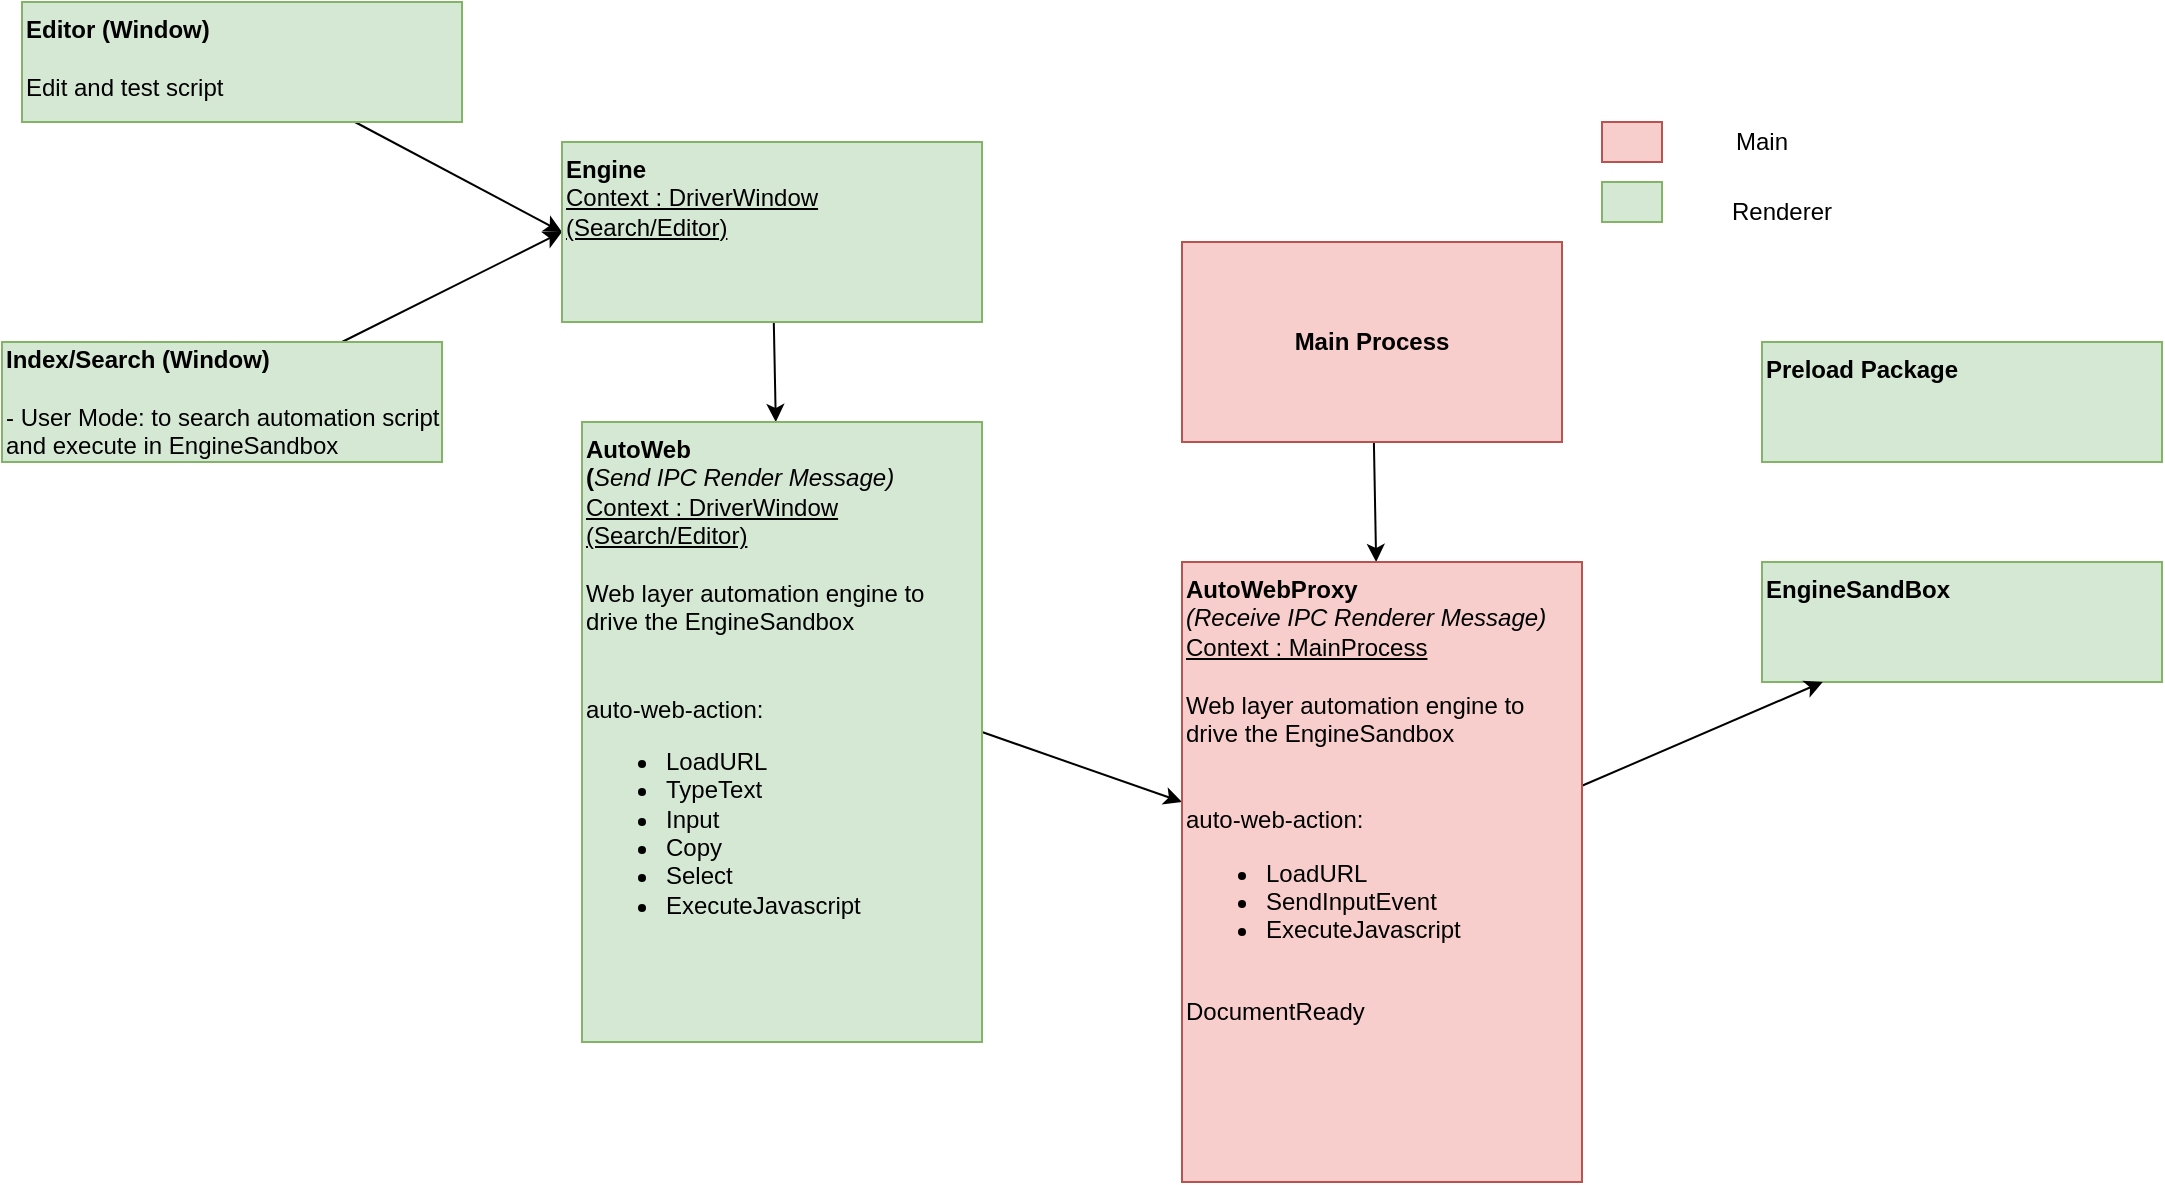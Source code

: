 <mxfile>
    <diagram id="iwP0CMKt3OZjgAK0C966" name="Page-1">
        <mxGraphModel dx="1215" dy="1365" grid="1" gridSize="10" guides="1" tooltips="1" connect="1" arrows="1" fold="1" page="1" pageScale="1" pageWidth="850" pageHeight="1100" math="0" shadow="0">
            <root>
                <mxCell id="0"/>
                <mxCell id="1" parent="0"/>
                <mxCell id="2" value="&lt;b&gt;EngineSandBox&amp;nbsp;&lt;/b&gt;" style="rounded=0;whiteSpace=wrap;html=1;fillColor=#d5e8d4;strokeColor=#82b366;verticalAlign=top;align=left;" parent="1" vertex="1">
                    <mxGeometry x="700" y="200" width="200" height="60" as="geometry"/>
                </mxCell>
                <mxCell id="16" style="edgeStyle=none;html=1;" parent="1" source="3" target="17" edge="1">
                    <mxGeometry relative="1" as="geometry"/>
                </mxCell>
                <mxCell id="3" value="Main Process" style="rounded=0;whiteSpace=wrap;html=1;fontStyle=1;fillColor=#f8cecc;strokeColor=#b85450;" parent="1" vertex="1">
                    <mxGeometry x="410" y="40" width="190" height="100" as="geometry"/>
                </mxCell>
                <mxCell id="11" style="edgeStyle=none;html=1;entryX=0;entryY=0.5;entryDx=0;entryDy=0;" parent="1" source="4" target="12" edge="1">
                    <mxGeometry relative="1" as="geometry">
                        <mxPoint x="230" y="20" as="targetPoint"/>
                    </mxGeometry>
                </mxCell>
                <mxCell id="4" value="&lt;b&gt;Index/Search (Window)&lt;/b&gt;&lt;br&gt;&lt;br&gt;- User Mode: to search automation script and execute in EngineSandbox" style="rounded=0;whiteSpace=wrap;html=1;fillColor=#d5e8d4;strokeColor=#82b366;align=left;" parent="1" vertex="1">
                    <mxGeometry x="-180" y="90" width="220" height="60" as="geometry"/>
                </mxCell>
                <mxCell id="5" value="" style="rounded=0;whiteSpace=wrap;html=1;fillColor=#f8cecc;strokeColor=#b85450;" parent="1" vertex="1">
                    <mxGeometry x="620" y="-20" width="30" height="20" as="geometry"/>
                </mxCell>
                <mxCell id="6" value="" style="rounded=0;whiteSpace=wrap;html=1;fillColor=#d5e8d4;strokeColor=#82b366;" parent="1" vertex="1">
                    <mxGeometry x="620" y="10" width="30" height="20" as="geometry"/>
                </mxCell>
                <mxCell id="7" value="Main" style="text;html=1;strokeColor=none;fillColor=none;align=center;verticalAlign=middle;whiteSpace=wrap;rounded=0;" parent="1" vertex="1">
                    <mxGeometry x="670" y="-25" width="60" height="30" as="geometry"/>
                </mxCell>
                <mxCell id="8" value="Renderer" style="text;html=1;strokeColor=none;fillColor=none;align=center;verticalAlign=middle;whiteSpace=wrap;rounded=0;" parent="1" vertex="1">
                    <mxGeometry x="680" y="10" width="60" height="30" as="geometry"/>
                </mxCell>
                <mxCell id="10" style="edgeStyle=none;html=1;entryX=0;entryY=0.5;entryDx=0;entryDy=0;" parent="1" source="9" target="12" edge="1">
                    <mxGeometry relative="1" as="geometry"/>
                </mxCell>
                <mxCell id="9" value="&lt;b&gt;Editor (Window)&lt;/b&gt;&lt;br&gt;&lt;br&gt;Edit and test script" style="rounded=0;whiteSpace=wrap;html=1;fillColor=#d5e8d4;strokeColor=#82b366;align=left;verticalAlign=top;" parent="1" vertex="1">
                    <mxGeometry x="-170" y="-80" width="220" height="60" as="geometry"/>
                </mxCell>
                <mxCell id="14" style="edgeStyle=none;html=1;" parent="1" source="12" target="13" edge="1">
                    <mxGeometry relative="1" as="geometry"/>
                </mxCell>
                <mxCell id="12" value="&lt;b&gt;Engine&lt;br&gt;&lt;/b&gt;&lt;u&gt;Context : DriverWindow (Search/Editor)&lt;/u&gt;&lt;b&gt;&lt;br&gt;&lt;/b&gt;" style="rounded=0;whiteSpace=wrap;html=1;fillColor=#d5e8d4;strokeColor=#82b366;align=left;verticalAlign=top;" parent="1" vertex="1">
                    <mxGeometry x="100" y="-10" width="210" height="90" as="geometry"/>
                </mxCell>
                <mxCell id="15" style="edgeStyle=none;html=1;exitX=1;exitY=0.5;exitDx=0;exitDy=0;" parent="1" source="13" target="17" edge="1">
                    <mxGeometry relative="1" as="geometry"/>
                </mxCell>
                <mxCell id="13" value="&lt;b&gt;AutoWeb&lt;br&gt;(&lt;/b&gt;&lt;i&gt;Send IPC Render Message)&lt;br&gt;&lt;/i&gt;&lt;u&gt;Context : DriverWindow (Search/Editor)&lt;/u&gt;&lt;br&gt;&lt;br&gt;Web layer automation engine to drive the EngineSandbox&amp;nbsp;&lt;br&gt;&lt;br&gt;&lt;br&gt;auto-web-action:&lt;br&gt;&lt;ul&gt;&lt;li&gt;LoadURL&lt;/li&gt;&lt;li&gt;TypeText&lt;/li&gt;&lt;li&gt;Input&lt;/li&gt;&lt;li&gt;Copy&lt;/li&gt;&lt;li&gt;Select&lt;/li&gt;&lt;li&gt;ExecuteJavascript&lt;/li&gt;&lt;/ul&gt;&lt;div&gt;&lt;br&gt;&lt;/div&gt;&lt;div&gt;&lt;br&gt;&lt;/div&gt;" style="rounded=0;whiteSpace=wrap;html=1;fillColor=#d5e8d4;strokeColor=#82b366;align=left;verticalAlign=top;" parent="1" vertex="1">
                    <mxGeometry x="110" y="130" width="200" height="310" as="geometry"/>
                </mxCell>
                <mxCell id="18" style="edgeStyle=none;html=1;" parent="1" source="17" target="2" edge="1">
                    <mxGeometry relative="1" as="geometry"/>
                </mxCell>
                <mxCell id="17" value="&lt;b&gt;AutoWebProxy&lt;/b&gt;&lt;br&gt;&lt;i&gt;(Receive IPC Renderer Message)&lt;/i&gt;&lt;br&gt;&lt;u&gt;Context : MainProcess&lt;/u&gt;&lt;br&gt;&lt;br&gt;Web layer automation engine to drive the EngineSandbox&amp;nbsp;&lt;br&gt;&lt;br&gt;&lt;br&gt;auto-web-action:&lt;br&gt;&lt;ul&gt;&lt;li&gt;LoadURL&lt;/li&gt;&lt;li&gt;SendInputEvent&lt;/li&gt;&lt;li&gt;ExecuteJavascript&lt;/li&gt;&lt;/ul&gt;&lt;div&gt;&lt;br&gt;&lt;/div&gt;&lt;div&gt;DocumentReady&lt;/div&gt;" style="rounded=0;whiteSpace=wrap;html=1;fillColor=#f8cecc;strokeColor=#b85450;align=left;verticalAlign=top;" parent="1" vertex="1">
                    <mxGeometry x="410" y="200" width="200" height="310" as="geometry"/>
                </mxCell>
                <mxCell id="19" value="&lt;b&gt;Preload Package&lt;br&gt;&lt;br&gt;&lt;/b&gt;" style="rounded=0;whiteSpace=wrap;html=1;fillColor=#d5e8d4;strokeColor=#82b366;verticalAlign=top;align=left;" parent="1" vertex="1">
                    <mxGeometry x="700" y="90" width="200" height="60" as="geometry"/>
                </mxCell>
            </root>
        </mxGraphModel>
    </diagram>
</mxfile>